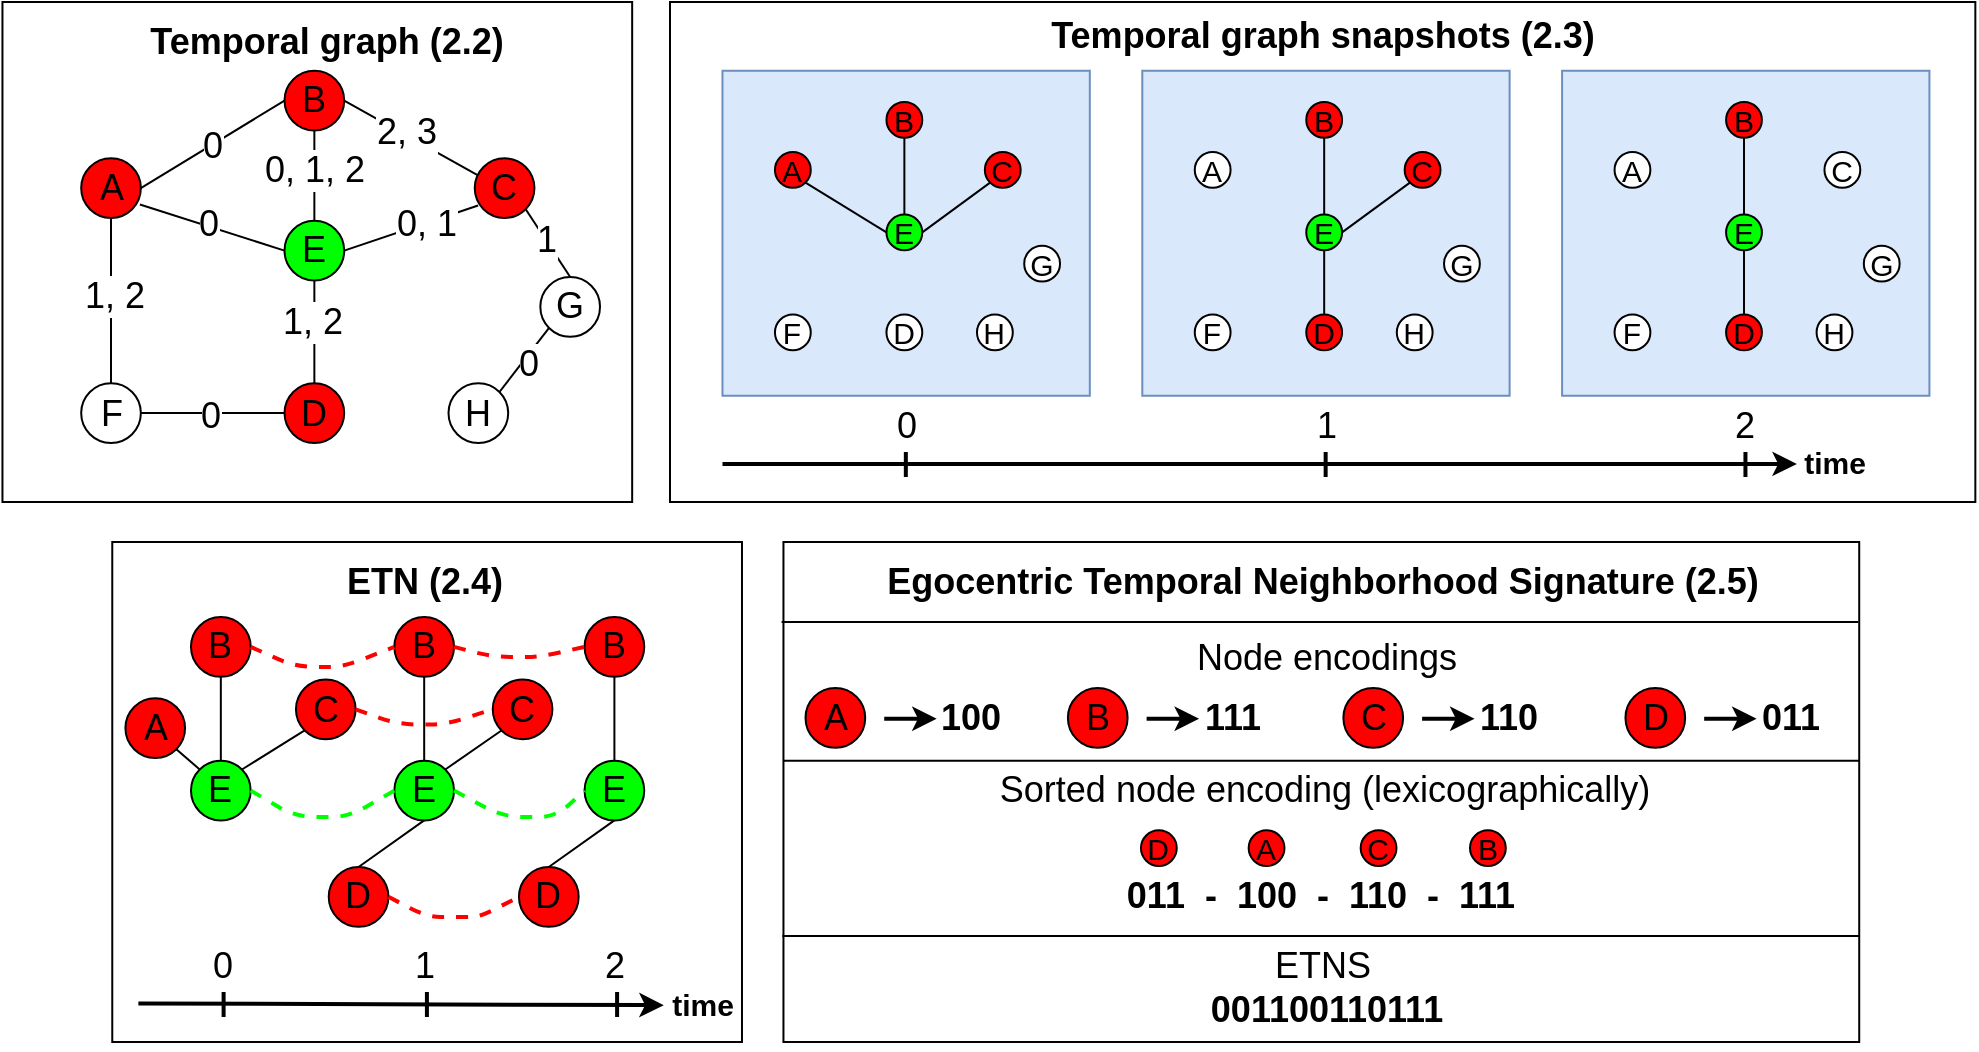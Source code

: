 <mxfile scale="1" border="0" version="26.2.9">
  <diagram name="Seite-1" id="oEGDo0tmPSHdqjAtFq5t">
    <mxGraphModel dx="1871" dy="571" grid="1" gridSize="10" guides="1" tooltips="1" connect="1" arrows="1" fold="1" page="1" pageScale="1" pageWidth="827" pageHeight="1169" math="0" shadow="0">
      <root>
        <mxCell id="0" />
        <mxCell id="1" parent="0" />
        <mxCell id="JNNgizCDDAsmNPhYfwY6-1" value="" style="rounded=0;whiteSpace=wrap;html=1;fontStyle=1;align=center;verticalAlign=top;fontSize=13;" parent="1" vertex="1">
          <mxGeometry x="-803.77" y="20" width="314.855" height="250" as="geometry" />
        </mxCell>
        <mxCell id="JNNgizCDDAsmNPhYfwY6-3" value="&lt;font style=&quot;font-size: 18px;&quot;&gt;A&lt;/font&gt;" style="ellipse;whiteSpace=wrap;html=1;aspect=fixed;fillColor=#FF0000;fontSize=13;" parent="1" vertex="1">
          <mxGeometry x="-764.413" y="98.125" width="29.843" height="29.843" as="geometry" />
        </mxCell>
        <mxCell id="JNNgizCDDAsmNPhYfwY6-11" value="&lt;font style=&quot;font-size: 18px;&quot;&gt;B&lt;/font&gt;" style="ellipse;whiteSpace=wrap;html=1;aspect=fixed;fillColor=light-dark(#ff0000, #ededed);fontSize=13;" parent="1" vertex="1">
          <mxGeometry x="-662.741" y="54.375" width="29.843" height="29.843" as="geometry" />
        </mxCell>
        <mxCell id="JNNgizCDDAsmNPhYfwY6-12" value="&lt;font style=&quot;font-size: 18px;&quot;&gt;C&lt;/font&gt;" style="ellipse;whiteSpace=wrap;html=1;aspect=fixed;fillColor=light-dark(#ff0000, #ededed);fontSize=13;" parent="1" vertex="1">
          <mxGeometry x="-567.629" y="98.125" width="29.843" height="29.843" as="geometry" />
        </mxCell>
        <mxCell id="JNNgizCDDAsmNPhYfwY6-13" value="&lt;font style=&quot;font-size: 18px;&quot;&gt;E&lt;/font&gt;" style="ellipse;whiteSpace=wrap;html=1;aspect=fixed;fillColor=light-dark(#00ff00, #ededed);strokeColor=#000000;gradientColor=none;fontSize=13;" parent="1" vertex="1">
          <mxGeometry x="-662.741" y="129.375" width="29.843" height="29.843" as="geometry" />
        </mxCell>
        <mxCell id="JNNgizCDDAsmNPhYfwY6-14" value="&lt;font style=&quot;font-size: 18px;&quot;&gt;D&lt;/font&gt;" style="ellipse;whiteSpace=wrap;html=1;aspect=fixed;fillColor=light-dark(#ff0000, #ededed);fontSize=13;" parent="1" vertex="1">
          <mxGeometry x="-662.741" y="210.625" width="29.843" height="29.843" as="geometry" />
        </mxCell>
        <mxCell id="JNNgizCDDAsmNPhYfwY6-16" value="&lt;font style=&quot;font-size: 18px;&quot;&gt;F&lt;/font&gt;" style="ellipse;whiteSpace=wrap;html=1;aspect=fixed;fontSize=13;" parent="1" vertex="1">
          <mxGeometry x="-764.413" y="210.625" width="29.843" height="29.843" as="geometry" />
        </mxCell>
        <mxCell id="JNNgizCDDAsmNPhYfwY6-17" value="&lt;font style=&quot;font-size: 18px;&quot;&gt;H&lt;/font&gt;" style="ellipse;whiteSpace=wrap;html=1;aspect=fixed;fontSize=13;" parent="1" vertex="1">
          <mxGeometry x="-580.747" y="210.625" width="29.843" height="29.843" as="geometry" />
        </mxCell>
        <mxCell id="JNNgizCDDAsmNPhYfwY6-18" value="&lt;font style=&quot;font-size: 18px;&quot;&gt;G&lt;/font&gt;" style="ellipse;whiteSpace=wrap;html=1;aspect=fixed;fontSize=13;" parent="1" vertex="1">
          <mxGeometry x="-534.831" y="157.5" width="29.843" height="29.843" as="geometry" />
        </mxCell>
        <mxCell id="JNNgizCDDAsmNPhYfwY6-19" value="" style="endArrow=none;html=1;rounded=0;entryX=0.5;entryY=1;entryDx=0;entryDy=0;fontSize=13;" parent="1" source="JNNgizCDDAsmNPhYfwY6-13" target="JNNgizCDDAsmNPhYfwY6-11" edge="1">
          <mxGeometry width="50" height="50" relative="1" as="geometry">
            <mxPoint x="-279.011" y="657.5" as="sourcePoint" />
            <mxPoint x="-213.416" y="595" as="targetPoint" />
          </mxGeometry>
        </mxCell>
        <mxCell id="JNNgizCDDAsmNPhYfwY6-33" value="&lt;font style=&quot;font-size: 18px;&quot;&gt;0, 1, 2&lt;/font&gt;" style="edgeLabel;html=1;align=center;verticalAlign=middle;resizable=0;points=[];fontSize=13;" parent="JNNgizCDDAsmNPhYfwY6-19" vertex="1" connectable="0">
          <mxGeometry x="0.139" relative="1" as="geometry">
            <mxPoint as="offset" />
          </mxGeometry>
        </mxCell>
        <mxCell id="JNNgizCDDAsmNPhYfwY6-21" value="" style="endArrow=none;html=1;rounded=0;entryX=1;entryY=0.5;entryDx=0;entryDy=0;exitX=0;exitY=0.5;exitDx=0;exitDy=0;fontSize=13;" parent="1" source="JNNgizCDDAsmNPhYfwY6-11" target="JNNgizCDDAsmNPhYfwY6-3" edge="1">
          <mxGeometry width="50" height="50" relative="1" as="geometry">
            <mxPoint x="-606.985" y="307.5" as="sourcePoint" />
            <mxPoint x="-541.391" y="245" as="targetPoint" />
          </mxGeometry>
        </mxCell>
        <mxCell id="JNNgizCDDAsmNPhYfwY6-31" value="&lt;font style=&quot;font-size: 18px;&quot;&gt;0&lt;/font&gt;" style="edgeLabel;html=1;align=center;verticalAlign=middle;resizable=0;points=[];fontSize=13;" parent="JNNgizCDDAsmNPhYfwY6-21" vertex="1" connectable="0">
          <mxGeometry x="0.012" relative="1" as="geometry">
            <mxPoint as="offset" />
          </mxGeometry>
        </mxCell>
        <mxCell id="JNNgizCDDAsmNPhYfwY6-22" value="" style="endArrow=none;html=1;rounded=0;entryX=0.5;entryY=0;entryDx=0;entryDy=0;exitX=0.5;exitY=1;exitDx=0;exitDy=0;fontSize=13;" parent="1" source="JNNgizCDDAsmNPhYfwY6-13" target="JNNgizCDDAsmNPhYfwY6-14" edge="1">
          <mxGeometry width="50" height="50" relative="1" as="geometry">
            <mxPoint x="-620.104" y="155" as="sourcePoint" />
            <mxPoint x="-620.104" y="145" as="targetPoint" />
          </mxGeometry>
        </mxCell>
        <mxCell id="JNNgizCDDAsmNPhYfwY6-39" value="&lt;font style=&quot;font-size: 18px;&quot;&gt;1, 2&lt;/font&gt;" style="edgeLabel;html=1;align=center;verticalAlign=middle;resizable=0;points=[];fontSize=13;" parent="JNNgizCDDAsmNPhYfwY6-22" vertex="1" connectable="0">
          <mxGeometry x="-0.207" y="-1" relative="1" as="geometry">
            <mxPoint as="offset" />
          </mxGeometry>
        </mxCell>
        <mxCell id="JNNgizCDDAsmNPhYfwY6-23" value="" style="endArrow=none;html=1;rounded=0;exitX=0.5;exitY=0;exitDx=0;exitDy=0;entryX=0.5;entryY=1;entryDx=0;entryDy=0;fontSize=13;" parent="1" source="JNNgizCDDAsmNPhYfwY6-16" target="JNNgizCDDAsmNPhYfwY6-3" edge="1">
          <mxGeometry width="50" height="50" relative="1" as="geometry">
            <mxPoint x="-748.277" y="167.5" as="sourcePoint" />
            <mxPoint x="-751.294" y="132.5" as="targetPoint" />
          </mxGeometry>
        </mxCell>
        <mxCell id="JNNgizCDDAsmNPhYfwY6-37" value="&lt;font style=&quot;font-size: 18px;&quot;&gt;1, 2&lt;/font&gt;" style="edgeLabel;html=1;align=center;verticalAlign=middle;resizable=0;points=[];fontSize=13;" parent="JNNgizCDDAsmNPhYfwY6-23" vertex="1" connectable="0">
          <mxGeometry x="0.054" y="-1" relative="1" as="geometry">
            <mxPoint as="offset" />
          </mxGeometry>
        </mxCell>
        <mxCell id="JNNgizCDDAsmNPhYfwY6-24" value="" style="endArrow=none;html=1;rounded=0;entryX=0;entryY=0.5;entryDx=0;entryDy=0;exitX=1;exitY=0.5;exitDx=0;exitDy=0;fontSize=13;" parent="1" source="JNNgizCDDAsmNPhYfwY6-16" target="JNNgizCDDAsmNPhYfwY6-14" edge="1">
          <mxGeometry width="50" height="50" relative="1" as="geometry">
            <mxPoint x="-698.818" y="217.5" as="sourcePoint" />
            <mxPoint x="-698.818" y="176.25" as="targetPoint" />
          </mxGeometry>
        </mxCell>
        <mxCell id="JNNgizCDDAsmNPhYfwY6-35" value="&lt;font style=&quot;font-size: 18px;&quot;&gt;0&lt;/font&gt;" style="edgeLabel;html=1;align=center;verticalAlign=middle;resizable=0;points=[];fontSize=13;" parent="JNNgizCDDAsmNPhYfwY6-24" vertex="1" connectable="0">
          <mxGeometry x="-0.04" y="-1" relative="1" as="geometry">
            <mxPoint as="offset" />
          </mxGeometry>
        </mxCell>
        <mxCell id="JNNgizCDDAsmNPhYfwY6-25" value="" style="endArrow=none;html=1;rounded=0;entryX=0.984;entryY=0.776;entryDx=0;entryDy=0;entryPerimeter=0;exitX=0;exitY=0.5;exitDx=0;exitDy=0;fontSize=13;" parent="1" source="JNNgizCDDAsmNPhYfwY6-13" target="JNNgizCDDAsmNPhYfwY6-3" edge="1">
          <mxGeometry width="50" height="50" relative="1" as="geometry">
            <mxPoint x="-711.937" y="176.25" as="sourcePoint" />
            <mxPoint x="-711.937" y="135" as="targetPoint" />
          </mxGeometry>
        </mxCell>
        <mxCell id="JNNgizCDDAsmNPhYfwY6-32" value="&lt;font style=&quot;font-size: 18px;&quot;&gt;0&lt;/font&gt;" style="edgeLabel;html=1;align=center;verticalAlign=middle;resizable=0;points=[];fontSize=13;" parent="JNNgizCDDAsmNPhYfwY6-25" vertex="1" connectable="0">
          <mxGeometry x="0.073" y="-1" relative="1" as="geometry">
            <mxPoint as="offset" />
          </mxGeometry>
        </mxCell>
        <mxCell id="JNNgizCDDAsmNPhYfwY6-26" value="" style="endArrow=none;html=1;rounded=0;entryX=1;entryY=0.5;entryDx=0;entryDy=0;exitX=0.04;exitY=0.28;exitDx=0;exitDy=0;exitPerimeter=0;fontSize=13;" parent="1" source="JNNgizCDDAsmNPhYfwY6-12" target="JNNgizCDDAsmNPhYfwY6-11" edge="1">
          <mxGeometry width="50" height="50" relative="1" as="geometry">
            <mxPoint x="-606.985" y="126.25" as="sourcePoint" />
            <mxPoint x="-606.985" y="85" as="targetPoint" />
          </mxGeometry>
        </mxCell>
        <mxCell id="JNNgizCDDAsmNPhYfwY6-38" value="&lt;font style=&quot;font-size: 18px;&quot;&gt;2, 3&lt;/font&gt;" style="edgeLabel;html=1;align=center;verticalAlign=middle;resizable=0;points=[];fontSize=13;" parent="JNNgizCDDAsmNPhYfwY6-26" vertex="1" connectable="0">
          <mxGeometry x="0.1" y="-1" relative="1" as="geometry">
            <mxPoint as="offset" />
          </mxGeometry>
        </mxCell>
        <mxCell id="JNNgizCDDAsmNPhYfwY6-27" value="" style="endArrow=none;html=1;rounded=0;entryX=0.056;entryY=0.792;entryDx=0;entryDy=0;entryPerimeter=0;exitX=1;exitY=0.5;exitDx=0;exitDy=0;fontSize=13;" parent="1" source="JNNgizCDDAsmNPhYfwY6-13" target="JNNgizCDDAsmNPhYfwY6-12" edge="1">
          <mxGeometry width="50" height="50" relative="1" as="geometry">
            <mxPoint x="-554.51" y="217.5" as="sourcePoint" />
            <mxPoint x="-554.51" y="176.25" as="targetPoint" />
          </mxGeometry>
        </mxCell>
        <mxCell id="JNNgizCDDAsmNPhYfwY6-34" value="&lt;div&gt;&lt;font style=&quot;font-size: 18px;&quot;&gt;0, 1&lt;/font&gt;&lt;/div&gt;" style="edgeLabel;html=1;align=center;verticalAlign=middle;resizable=0;points=[];fontSize=13;" parent="JNNgizCDDAsmNPhYfwY6-27" vertex="1" connectable="0">
          <mxGeometry x="0.22" relative="1" as="geometry">
            <mxPoint as="offset" />
          </mxGeometry>
        </mxCell>
        <mxCell id="JNNgizCDDAsmNPhYfwY6-28" value="" style="endArrow=none;html=1;rounded=0;exitX=0.5;exitY=0;exitDx=0;exitDy=0;entryX=1;entryY=1;entryDx=0;entryDy=0;fontSize=13;" parent="1" source="JNNgizCDDAsmNPhYfwY6-18" target="JNNgizCDDAsmNPhYfwY6-12" edge="1">
          <mxGeometry width="50" height="50" relative="1" as="geometry">
            <mxPoint x="-551.492" y="170.625" as="sourcePoint" />
            <mxPoint x="-534.831" y="121.25" as="targetPoint" />
          </mxGeometry>
        </mxCell>
        <mxCell id="JNNgizCDDAsmNPhYfwY6-40" value="&lt;font style=&quot;font-size: 18px;&quot;&gt;1&lt;/font&gt;" style="edgeLabel;html=1;align=center;verticalAlign=middle;resizable=0;points=[];fontSize=13;" parent="JNNgizCDDAsmNPhYfwY6-28" vertex="1" connectable="0">
          <mxGeometry x="0.121" relative="1" as="geometry">
            <mxPoint as="offset" />
          </mxGeometry>
        </mxCell>
        <mxCell id="JNNgizCDDAsmNPhYfwY6-30" value="" style="endArrow=none;html=1;rounded=0;entryX=0;entryY=1;entryDx=0;entryDy=0;exitX=1;exitY=0;exitDx=0;exitDy=0;fontSize=13;" parent="1" source="JNNgizCDDAsmNPhYfwY6-17" target="JNNgizCDDAsmNPhYfwY6-18" edge="1">
          <mxGeometry width="50" height="50" relative="1" as="geometry">
            <mxPoint x="-528.272" y="242.5" as="sourcePoint" />
            <mxPoint x="-528.272" y="201.25" as="targetPoint" />
          </mxGeometry>
        </mxCell>
        <mxCell id="JNNgizCDDAsmNPhYfwY6-36" value="&lt;font style=&quot;font-size: 18px;&quot;&gt;0&lt;/font&gt;" style="edgeLabel;html=1;align=center;verticalAlign=middle;resizable=0;points=[];fontSize=13;" parent="JNNgizCDDAsmNPhYfwY6-30" vertex="1" connectable="0">
          <mxGeometry x="-0.029" y="-2" relative="1" as="geometry">
            <mxPoint as="offset" />
          </mxGeometry>
        </mxCell>
        <mxCell id="JNNgizCDDAsmNPhYfwY6-130" value="&lt;b&gt;&lt;font style=&quot;font-size: 18px;&quot;&gt;Temporal graph snapshots (2.3)&lt;/font&gt;&lt;/b&gt;" style="rounded=0;whiteSpace=wrap;html=1;verticalAlign=top;fontSize=13;" parent="1" vertex="1">
          <mxGeometry x="-469.999" y="20" width="652.669" height="250" as="geometry" />
        </mxCell>
        <mxCell id="JNNgizCDDAsmNPhYfwY6-43" value="" style="rounded=0;whiteSpace=wrap;html=1;fontStyle=1;align=center;verticalAlign=top;fillColor=#dae8fc;strokeColor=#6c8ebf;fontSize=13;" parent="1" vertex="1">
          <mxGeometry x="-443.761" y="54.375" width="183.666" height="162.5" as="geometry" />
        </mxCell>
        <mxCell id="JNNgizCDDAsmNPhYfwY6-45" value="&lt;font style=&quot;font-size: 15px;&quot;&gt;B&lt;/font&gt;" style="ellipse;whiteSpace=wrap;html=1;aspect=fixed;fillColor=light-dark(#ff0000, #ededed);fontSize=13;" parent="1" vertex="1">
          <mxGeometry x="-361.767" y="70" width="17.906" height="17.906" as="geometry" />
        </mxCell>
        <mxCell id="JNNgizCDDAsmNPhYfwY6-44" value="&lt;font style=&quot;font-size: 15px;&quot;&gt;A&lt;/font&gt;" style="ellipse;whiteSpace=wrap;html=1;aspect=fixed;fillColor=#FF0000;fontSize=13;" parent="1" vertex="1">
          <mxGeometry x="-417.523" y="95.0" width="17.906" height="17.906" as="geometry" />
        </mxCell>
        <mxCell id="JNNgizCDDAsmNPhYfwY6-46" value="&lt;font style=&quot;font-size: 15px;&quot;&gt;C&lt;/font&gt;" style="ellipse;whiteSpace=wrap;html=1;aspect=fixed;fillColor=light-dark(#ff0000, #ededed);fontSize=13;" parent="1" vertex="1">
          <mxGeometry x="-312.571" y="95.0" width="17.906" height="17.906" as="geometry" />
        </mxCell>
        <mxCell id="JNNgizCDDAsmNPhYfwY6-49" value="&lt;font style=&quot;font-size: 15px;&quot;&gt;F&lt;/font&gt;" style="ellipse;whiteSpace=wrap;html=1;aspect=fixed;fontSize=13;" parent="1" vertex="1">
          <mxGeometry x="-417.523" y="176.25" width="17.906" height="17.906" as="geometry" />
        </mxCell>
        <mxCell id="JNNgizCDDAsmNPhYfwY6-133" value="&lt;div&gt;&lt;font style=&quot;font-size: 15px;&quot;&gt;E&lt;/font&gt;&lt;/div&gt;" style="ellipse;whiteSpace=wrap;html=1;aspect=fixed;fillColor=light-dark(#00ff00, #ededed);fontSize=13;" parent="1" vertex="1">
          <mxGeometry x="-361.767" y="126.25" width="17.906" height="17.906" as="geometry" />
        </mxCell>
        <mxCell id="JNNgizCDDAsmNPhYfwY6-48" value="&lt;font style=&quot;font-size: 15px;&quot;&gt;D&lt;/font&gt;" style="ellipse;whiteSpace=wrap;html=1;aspect=fixed;fillColor=light-dark(#ffffff, #ededed);fontSize=13;" parent="1" vertex="1">
          <mxGeometry x="-361.767" y="176.25" width="17.906" height="17.906" as="geometry" />
        </mxCell>
        <mxCell id="JNNgizCDDAsmNPhYfwY6-50" value="&lt;font style=&quot;font-size: 15px;&quot;&gt;G&lt;/font&gt;" style="ellipse;whiteSpace=wrap;html=1;aspect=fixed;fontSize=13;" parent="1" vertex="1">
          <mxGeometry x="-292.893" y="141.875" width="17.906" height="17.906" as="geometry" />
        </mxCell>
        <mxCell id="JNNgizCDDAsmNPhYfwY6-51" value="&lt;font style=&quot;font-size: 15px;&quot;&gt;H&lt;/font&gt;" style="ellipse;whiteSpace=wrap;html=1;aspect=fixed;fontSize=13;" parent="1" vertex="1">
          <mxGeometry x="-316.507" y="176.25" width="17.906" height="17.906" as="geometry" />
        </mxCell>
        <mxCell id="JNNgizCDDAsmNPhYfwY6-139" value="" style="endArrow=none;html=1;rounded=0;entryX=0.5;entryY=1;entryDx=0;entryDy=0;exitX=0.5;exitY=0;exitDx=0;exitDy=0;fontSize=13;" parent="1" source="JNNgizCDDAsmNPhYfwY6-133" target="JNNgizCDDAsmNPhYfwY6-45" edge="1">
          <mxGeometry width="50" height="50" relative="1" as="geometry">
            <mxPoint x="-496.237" y="154.375" as="sourcePoint" />
            <mxPoint x="-430.642" y="91.875" as="targetPoint" />
          </mxGeometry>
        </mxCell>
        <mxCell id="JNNgizCDDAsmNPhYfwY6-141" value="" style="endArrow=none;html=1;rounded=0;entryX=1;entryY=1;entryDx=0;entryDy=0;exitX=0;exitY=0.5;exitDx=0;exitDy=0;fontSize=13;" parent="1" source="JNNgizCDDAsmNPhYfwY6-133" target="JNNgizCDDAsmNPhYfwY6-44" edge="1">
          <mxGeometry width="50" height="50" relative="1" as="geometry">
            <mxPoint x="-496.237" y="154.375" as="sourcePoint" />
            <mxPoint x="-430.642" y="91.875" as="targetPoint" />
          </mxGeometry>
        </mxCell>
        <mxCell id="JNNgizCDDAsmNPhYfwY6-144" value="" style="endArrow=none;html=1;rounded=0;entryX=0;entryY=1;entryDx=0;entryDy=0;exitX=1;exitY=0.5;exitDx=0;exitDy=0;fontSize=13;" parent="1" source="JNNgizCDDAsmNPhYfwY6-133" target="JNNgizCDDAsmNPhYfwY6-46" edge="1">
          <mxGeometry width="50" height="50" relative="1" as="geometry">
            <mxPoint x="-404.404" y="166.875" as="sourcePoint" />
            <mxPoint x="-338.809" y="104.375" as="targetPoint" />
          </mxGeometry>
        </mxCell>
        <mxCell id="JNNgizCDDAsmNPhYfwY6-187" value="" style="rounded=0;whiteSpace=wrap;html=1;fontStyle=1;align=center;verticalAlign=top;fillColor=#dae8fc;strokeColor=#6c8ebf;fontSize=13;" parent="1" vertex="1">
          <mxGeometry x="-233.857" y="54.375" width="183.666" height="162.5" as="geometry" />
        </mxCell>
        <mxCell id="JNNgizCDDAsmNPhYfwY6-188" value="&lt;font style=&quot;font-size: 15px;&quot;&gt;B&lt;/font&gt;" style="ellipse;whiteSpace=wrap;html=1;aspect=fixed;fillColor=light-dark(#ff0000, #ededed);fontSize=13;" parent="1" vertex="1">
          <mxGeometry x="-151.864" y="70" width="17.906" height="17.906" as="geometry" />
        </mxCell>
        <mxCell id="JNNgizCDDAsmNPhYfwY6-189" value="&lt;font style=&quot;font-size: 15px;&quot;&gt;A&lt;/font&gt;" style="ellipse;whiteSpace=wrap;html=1;aspect=fixed;fillColor=#FFFFFF;fontSize=13;" parent="1" vertex="1">
          <mxGeometry x="-207.619" y="95.0" width="17.906" height="17.906" as="geometry" />
        </mxCell>
        <mxCell id="JNNgizCDDAsmNPhYfwY6-190" value="&lt;font style=&quot;font-size: 15px;&quot;&gt;C&lt;/font&gt;" style="ellipse;whiteSpace=wrap;html=1;aspect=fixed;fillColor=light-dark(#ff0000, #ededed);fontSize=13;" parent="1" vertex="1">
          <mxGeometry x="-102.668" y="95.0" width="17.906" height="17.906" as="geometry" />
        </mxCell>
        <mxCell id="JNNgizCDDAsmNPhYfwY6-191" value="&lt;font style=&quot;font-size: 15px;&quot;&gt;F&lt;/font&gt;" style="ellipse;whiteSpace=wrap;html=1;aspect=fixed;fontSize=13;" parent="1" vertex="1">
          <mxGeometry x="-207.619" y="176.25" width="17.906" height="17.906" as="geometry" />
        </mxCell>
        <mxCell id="JNNgizCDDAsmNPhYfwY6-192" value="&lt;div&gt;&lt;font style=&quot;font-size: 15px;&quot;&gt;E&lt;/font&gt;&lt;/div&gt;" style="ellipse;whiteSpace=wrap;html=1;aspect=fixed;fillColor=light-dark(#00ff00, #ededed);fontSize=13;" parent="1" vertex="1">
          <mxGeometry x="-151.864" y="126.25" width="17.906" height="17.906" as="geometry" />
        </mxCell>
        <mxCell id="JNNgizCDDAsmNPhYfwY6-193" value="&lt;font style=&quot;font-size: 15px;&quot;&gt;D&lt;/font&gt;" style="ellipse;whiteSpace=wrap;html=1;aspect=fixed;fillColor=light-dark(#ff0000, #ededed);fontSize=13;" parent="1" vertex="1">
          <mxGeometry x="-151.864" y="176.25" width="17.906" height="17.906" as="geometry" />
        </mxCell>
        <mxCell id="JNNgizCDDAsmNPhYfwY6-194" value="&lt;font style=&quot;font-size: 15px;&quot;&gt;G&lt;/font&gt;" style="ellipse;whiteSpace=wrap;html=1;aspect=fixed;fontSize=13;" parent="1" vertex="1">
          <mxGeometry x="-82.989" y="141.875" width="17.906" height="17.906" as="geometry" />
        </mxCell>
        <mxCell id="JNNgizCDDAsmNPhYfwY6-195" value="&lt;font style=&quot;font-size: 15px;&quot;&gt;H&lt;/font&gt;" style="ellipse;whiteSpace=wrap;html=1;aspect=fixed;fontSize=13;" parent="1" vertex="1">
          <mxGeometry x="-106.603" y="176.25" width="17.906" height="17.906" as="geometry" />
        </mxCell>
        <mxCell id="JNNgizCDDAsmNPhYfwY6-196" value="" style="endArrow=none;html=1;rounded=0;entryX=0.5;entryY=1;entryDx=0;entryDy=0;exitX=0.5;exitY=0;exitDx=0;exitDy=0;fontSize=13;" parent="1" source="JNNgizCDDAsmNPhYfwY6-192" target="JNNgizCDDAsmNPhYfwY6-188" edge="1">
          <mxGeometry width="50" height="50" relative="1" as="geometry">
            <mxPoint x="-286.333" y="154.375" as="sourcePoint" />
            <mxPoint x="-220.738" y="91.875" as="targetPoint" />
          </mxGeometry>
        </mxCell>
        <mxCell id="JNNgizCDDAsmNPhYfwY6-197" value="" style="endArrow=none;html=1;rounded=0;entryX=0.5;entryY=0;entryDx=0;entryDy=0;exitX=0.5;exitY=1;exitDx=0;exitDy=0;fontSize=13;" parent="1" source="JNNgizCDDAsmNPhYfwY6-192" target="JNNgizCDDAsmNPhYfwY6-193" edge="1">
          <mxGeometry width="50" height="50" relative="1" as="geometry">
            <mxPoint x="-286.333" y="154.375" as="sourcePoint" />
            <mxPoint x="-220.738" y="91.875" as="targetPoint" />
          </mxGeometry>
        </mxCell>
        <mxCell id="JNNgizCDDAsmNPhYfwY6-201" value="" style="endArrow=none;html=1;rounded=0;entryX=0;entryY=1;entryDx=0;entryDy=0;exitX=1;exitY=0.5;exitDx=0;exitDy=0;fontSize=13;" parent="1" source="JNNgizCDDAsmNPhYfwY6-192" target="JNNgizCDDAsmNPhYfwY6-190" edge="1">
          <mxGeometry width="50" height="50" relative="1" as="geometry">
            <mxPoint x="-194.5" y="166.875" as="sourcePoint" />
            <mxPoint x="-128.906" y="104.375" as="targetPoint" />
          </mxGeometry>
        </mxCell>
        <mxCell id="JNNgizCDDAsmNPhYfwY6-206" value="" style="rounded=0;whiteSpace=wrap;html=1;fontStyle=1;align=center;verticalAlign=top;fillColor=#dae8fc;strokeColor=#6c8ebf;fontSize=13;" parent="1" vertex="1">
          <mxGeometry x="-23.954" y="54.375" width="183.666" height="162.5" as="geometry" />
        </mxCell>
        <mxCell id="JNNgizCDDAsmNPhYfwY6-207" value="&lt;font style=&quot;font-size: 15px;&quot;&gt;B&lt;/font&gt;" style="ellipse;whiteSpace=wrap;html=1;aspect=fixed;fillColor=light-dark(#ff0000, #ededed);fontSize=13;" parent="1" vertex="1">
          <mxGeometry x="58.04" y="70" width="17.906" height="17.906" as="geometry" />
        </mxCell>
        <mxCell id="JNNgizCDDAsmNPhYfwY6-208" value="&lt;font style=&quot;font-size: 15px;&quot;&gt;A&lt;/font&gt;" style="ellipse;whiteSpace=wrap;html=1;aspect=fixed;fillColor=light-dark(#ffffff, #ff9090);fontSize=13;" parent="1" vertex="1">
          <mxGeometry x="2.284" y="95.0" width="17.906" height="17.906" as="geometry" />
        </mxCell>
        <mxCell id="JNNgizCDDAsmNPhYfwY6-209" value="&lt;font style=&quot;font-size: 15px;&quot;&gt;C&lt;/font&gt;" style="ellipse;whiteSpace=wrap;html=1;aspect=fixed;fillColor=light-dark(#ffffff, #ededed);fontSize=13;" parent="1" vertex="1">
          <mxGeometry x="107.236" y="95.0" width="17.906" height="17.906" as="geometry" />
        </mxCell>
        <mxCell id="JNNgizCDDAsmNPhYfwY6-210" value="&lt;font style=&quot;font-size: 15px;&quot;&gt;F&lt;/font&gt;" style="ellipse;whiteSpace=wrap;html=1;aspect=fixed;fontSize=13;" parent="1" vertex="1">
          <mxGeometry x="2.284" y="176.25" width="17.906" height="17.906" as="geometry" />
        </mxCell>
        <mxCell id="JNNgizCDDAsmNPhYfwY6-211" value="&lt;div&gt;&lt;font style=&quot;font-size: 15px;&quot;&gt;E&lt;/font&gt;&lt;/div&gt;" style="ellipse;whiteSpace=wrap;html=1;aspect=fixed;fillColor=light-dark(#00ff00, #ededed);fontSize=13;" parent="1" vertex="1">
          <mxGeometry x="58.04" y="126.25" width="17.906" height="17.906" as="geometry" />
        </mxCell>
        <mxCell id="JNNgizCDDAsmNPhYfwY6-212" value="&lt;font style=&quot;font-size: 15px;&quot;&gt;D&lt;/font&gt;" style="ellipse;whiteSpace=wrap;html=1;aspect=fixed;fillColor=light-dark(#ff0000, #ededed);fontSize=13;" parent="1" vertex="1">
          <mxGeometry x="58.04" y="176.25" width="17.906" height="17.906" as="geometry" />
        </mxCell>
        <mxCell id="JNNgizCDDAsmNPhYfwY6-213" value="&lt;font style=&quot;font-size: 15px;&quot;&gt;G&lt;/font&gt;" style="ellipse;whiteSpace=wrap;html=1;aspect=fixed;fontSize=13;" parent="1" vertex="1">
          <mxGeometry x="126.914" y="141.875" width="17.906" height="17.906" as="geometry" />
        </mxCell>
        <mxCell id="JNNgizCDDAsmNPhYfwY6-214" value="&lt;font style=&quot;font-size: 15px;&quot;&gt;H&lt;/font&gt;" style="ellipse;whiteSpace=wrap;html=1;aspect=fixed;fontSize=13;" parent="1" vertex="1">
          <mxGeometry x="103.3" y="176.25" width="17.906" height="17.906" as="geometry" />
        </mxCell>
        <mxCell id="JNNgizCDDAsmNPhYfwY6-215" value="" style="endArrow=none;html=1;rounded=0;entryX=0.5;entryY=1;entryDx=0;entryDy=0;exitX=0.5;exitY=0;exitDx=0;exitDy=0;fontSize=13;" parent="1" source="JNNgizCDDAsmNPhYfwY6-211" target="JNNgizCDDAsmNPhYfwY6-207" edge="1">
          <mxGeometry width="50" height="50" relative="1" as="geometry">
            <mxPoint x="-76.43" y="154.375" as="sourcePoint" />
            <mxPoint x="-10.835" y="91.875" as="targetPoint" />
          </mxGeometry>
        </mxCell>
        <mxCell id="JNNgizCDDAsmNPhYfwY6-216" value="" style="endArrow=none;html=1;rounded=0;entryX=0.5;entryY=0;entryDx=0;entryDy=0;exitX=0.5;exitY=1;exitDx=0;exitDy=0;fontSize=13;" parent="1" source="JNNgizCDDAsmNPhYfwY6-211" target="JNNgizCDDAsmNPhYfwY6-212" edge="1">
          <mxGeometry width="50" height="50" relative="1" as="geometry">
            <mxPoint x="-76.43" y="154.375" as="sourcePoint" />
            <mxPoint x="-10.835" y="91.875" as="targetPoint" />
          </mxGeometry>
        </mxCell>
        <mxCell id="JNNgizCDDAsmNPhYfwY6-225" value="" style="endArrow=classic;html=1;rounded=0;fontColor=light-dark(#808080,#EDEDED);entryX=-0.01;entryY=0.433;entryDx=0;entryDy=0;entryPerimeter=0;strokeWidth=2;fontSize=13;" parent="1" edge="1">
          <mxGeometry width="50" height="50" relative="1" as="geometry">
            <mxPoint x="-443.761" y="250.963" as="sourcePoint" />
            <mxPoint x="93.461" y="250.95" as="targetPoint" />
          </mxGeometry>
        </mxCell>
        <mxCell id="JNNgizCDDAsmNPhYfwY6-227" value="&lt;font style=&quot;font-size: 15px;&quot;&gt;&lt;b&gt;time&lt;/b&gt;&lt;/font&gt;" style="text;html=1;align=center;verticalAlign=middle;resizable=0;points=[];autosize=1;strokeColor=none;fillColor=none;fontSize=13;" parent="1" vertex="1">
          <mxGeometry x="87.257" y="235" width="50" height="30" as="geometry" />
        </mxCell>
        <mxCell id="JNNgizCDDAsmNPhYfwY6-229" value="" style="rounded=0;whiteSpace=wrap;html=1;fontStyle=1;align=center;verticalAlign=top;fontSize=13;" parent="1" vertex="1">
          <mxGeometry x="-748.863" y="290.0" width="314.855" height="250" as="geometry" />
        </mxCell>
        <mxCell id="JNNgizCDDAsmNPhYfwY6-230" value="&lt;font style=&quot;font-size: 18px;&quot;&gt;E&lt;/font&gt;" style="ellipse;whiteSpace=wrap;html=1;aspect=fixed;fillColor=light-dark(#00ff00, #ededed);strokeColor=#000000;gradientColor=none;fontSize=16;" parent="1" vertex="1">
          <mxGeometry x="-709.506" y="399.375" width="29.843" height="29.843" as="geometry" />
        </mxCell>
        <mxCell id="JNNgizCDDAsmNPhYfwY6-231" value="&lt;font style=&quot;font-size: 18px;&quot;&gt;E&lt;/font&gt;" style="ellipse;whiteSpace=wrap;html=1;aspect=fixed;fillColor=light-dark(#00ff00, #ededed);strokeColor=#000000;gradientColor=none;fontSize=16;" parent="1" vertex="1">
          <mxGeometry x="-607.834" y="399.375" width="29.843" height="29.843" as="geometry" />
        </mxCell>
        <mxCell id="JNNgizCDDAsmNPhYfwY6-232" value="&lt;font style=&quot;font-size: 18px;&quot;&gt;E&lt;/font&gt;" style="ellipse;whiteSpace=wrap;html=1;aspect=fixed;fillColor=light-dark(#00ff00, #ededed);strokeColor=#000000;gradientColor=none;fontSize=16;" parent="1" vertex="1">
          <mxGeometry x="-512.722" y="399.375" width="29.843" height="29.843" as="geometry" />
        </mxCell>
        <mxCell id="JNNgizCDDAsmNPhYfwY6-233" value="" style="endArrow=classic;html=1;rounded=0;entryX=0.024;entryY=0.509;entryDx=0;entryDy=0;entryPerimeter=0;strokeWidth=2;fontSize=13;" parent="1" edge="1">
          <mxGeometry width="50" height="50" relative="1" as="geometry">
            <mxPoint x="-735.81" y="520.725" as="sourcePoint" />
            <mxPoint x="-473.102" y="521.588" as="targetPoint" />
          </mxGeometry>
        </mxCell>
        <mxCell id="JNNgizCDDAsmNPhYfwY6-238" value="" style="endArrow=none;dashed=1;html=1;rounded=1;exitX=1;exitY=0.5;exitDx=0;exitDy=0;entryX=0;entryY=0.5;entryDx=0;entryDy=0;fontColor=light-dark(#00FF00,#EDEDED);fillColor=#d5e8d4;strokeColor=#00FF00;strokeWidth=2;curved=0;targetPerimeterSpacing=0;jumpStyle=none;shadow=0;flowAnimation=0;fontSize=13;" parent="1" source="JNNgizCDDAsmNPhYfwY6-230" target="JNNgizCDDAsmNPhYfwY6-231" edge="1">
          <mxGeometry width="50" height="50" relative="1" as="geometry">
            <mxPoint x="-578.317" y="240" as="sourcePoint" />
            <mxPoint x="-512.722" y="177.5" as="targetPoint" />
            <Array as="points">
              <mxPoint x="-657.03" y="427.5" />
              <mxPoint x="-630.793" y="427.5" />
            </Array>
          </mxGeometry>
        </mxCell>
        <mxCell id="JNNgizCDDAsmNPhYfwY6-243" value="" style="endArrow=none;dashed=1;html=1;rounded=1;exitX=1;exitY=0.5;exitDx=0;exitDy=0;entryX=0;entryY=0.5;entryDx=0;entryDy=0;fontColor=light-dark(#00FF00,#EDEDED);fillColor=#d5e8d4;strokeColor=#00FF00;strokeWidth=2;curved=0;fontSize=13;" parent="1" source="JNNgizCDDAsmNPhYfwY6-231" target="JNNgizCDDAsmNPhYfwY6-232" edge="1">
          <mxGeometry width="50" height="50" relative="1" as="geometry">
            <mxPoint x="-575.037" y="418.125" as="sourcePoint" />
            <mxPoint x="-505.506" y="418.125" as="targetPoint" />
            <Array as="points">
              <mxPoint x="-553.391" y="427.5" />
              <mxPoint x="-527.153" y="427.5" />
            </Array>
          </mxGeometry>
        </mxCell>
        <mxCell id="JNNgizCDDAsmNPhYfwY6-244" value="&lt;font style=&quot;font-size: 18px;&quot;&gt;B&lt;/font&gt;" style="ellipse;whiteSpace=wrap;html=1;aspect=fixed;fillColor=light-dark(#ff0000, #ededed);fontSize=16;" parent="1" vertex="1">
          <mxGeometry x="-709.506" y="327.5" width="29.843" height="29.843" as="geometry" />
        </mxCell>
        <mxCell id="JNNgizCDDAsmNPhYfwY6-245" value="&lt;font style=&quot;font-size: 18px;&quot;&gt;B&lt;/font&gt;" style="ellipse;whiteSpace=wrap;html=1;aspect=fixed;fillColor=light-dark(#ff0000, #ededed);fontSize=16;" parent="1" vertex="1">
          <mxGeometry x="-512.722" y="327.5" width="29.843" height="29.843" as="geometry" />
        </mxCell>
        <mxCell id="JNNgizCDDAsmNPhYfwY6-246" value="&lt;font style=&quot;font-size: 18px;&quot;&gt;D&lt;/font&gt;" style="ellipse;whiteSpace=wrap;html=1;aspect=fixed;fillColor=light-dark(#ff0000, #ededed);fontSize=16;" parent="1" vertex="1">
          <mxGeometry x="-640.632" y="452.5" width="29.843" height="29.843" as="geometry" />
        </mxCell>
        <mxCell id="JNNgizCDDAsmNPhYfwY6-248" value="&lt;font style=&quot;font-size: 18px;&quot;&gt;D&lt;/font&gt;" style="ellipse;whiteSpace=wrap;html=1;aspect=fixed;fillColor=light-dark(#ff0000, #ededed);fontSize=16;" parent="1" vertex="1">
          <mxGeometry x="-545.519" y="452.5" width="29.843" height="29.843" as="geometry" />
        </mxCell>
        <mxCell id="JNNgizCDDAsmNPhYfwY6-249" value="&lt;font style=&quot;font-size: 18px;&quot;&gt;C&lt;/font&gt;" style="ellipse;whiteSpace=wrap;html=1;aspect=fixed;fillColor=light-dark(#ff0000, #ededed);fontSize=16;" parent="1" vertex="1">
          <mxGeometry x="-657.03" y="358.75" width="29.843" height="29.843" as="geometry" />
        </mxCell>
        <mxCell id="JNNgizCDDAsmNPhYfwY6-250" value="&lt;font style=&quot;font-size: 18px;&quot;&gt;C&lt;/font&gt;" style="ellipse;whiteSpace=wrap;html=1;aspect=fixed;fillColor=light-dark(#ff0000, #ededed);fontSize=16;" parent="1" vertex="1">
          <mxGeometry x="-558.638" y="358.75" width="29.843" height="29.843" as="geometry" />
        </mxCell>
        <mxCell id="JNNgizCDDAsmNPhYfwY6-251" value="&lt;font style=&quot;font-size: 18px;&quot;&gt;A&lt;/font&gt;" style="ellipse;whiteSpace=wrap;html=1;aspect=fixed;fillColor=#FF0000;fontSize=16;" parent="1" vertex="1">
          <mxGeometry x="-742.304" y="368.125" width="29.843" height="29.843" as="geometry" />
        </mxCell>
        <mxCell id="JNNgizCDDAsmNPhYfwY6-252" value="" style="endArrow=none;html=1;rounded=0;entryX=0.5;entryY=1;entryDx=0;entryDy=0;exitX=0.5;exitY=0;exitDx=0;exitDy=0;fontSize=13;" parent="1" source="JNNgizCDDAsmNPhYfwY6-230" target="JNNgizCDDAsmNPhYfwY6-244" edge="1">
          <mxGeometry width="50" height="50" relative="1" as="geometry">
            <mxPoint x="-696.387" y="477.5" as="sourcePoint" />
            <mxPoint x="-630.793" y="415" as="targetPoint" />
          </mxGeometry>
        </mxCell>
        <mxCell id="JNNgizCDDAsmNPhYfwY6-253" value="" style="endArrow=none;html=1;rounded=0;entryX=0;entryY=1;entryDx=0;entryDy=0;exitX=1;exitY=0;exitDx=0;exitDy=0;fontSize=13;" parent="1" source="JNNgizCDDAsmNPhYfwY6-230" target="JNNgizCDDAsmNPhYfwY6-249" edge="1">
          <mxGeometry width="50" height="50" relative="1" as="geometry">
            <mxPoint x="-679.333" y="412.5" as="sourcePoint" />
            <mxPoint x="-679.333" y="371.25" as="targetPoint" />
          </mxGeometry>
        </mxCell>
        <mxCell id="JNNgizCDDAsmNPhYfwY6-254" value="" style="endArrow=none;html=1;rounded=0;entryX=1;entryY=1;entryDx=0;entryDy=0;exitX=0;exitY=0;exitDx=0;exitDy=0;fontSize=13;" parent="1" source="JNNgizCDDAsmNPhYfwY6-230" target="JNNgizCDDAsmNPhYfwY6-251" edge="1">
          <mxGeometry width="50" height="50" relative="1" as="geometry">
            <mxPoint x="-666.214" y="425" as="sourcePoint" />
            <mxPoint x="-666.214" y="383.75" as="targetPoint" />
          </mxGeometry>
        </mxCell>
        <mxCell id="JNNgizCDDAsmNPhYfwY6-255" value="" style="endArrow=none;html=1;rounded=0;entryX=0.5;entryY=1;entryDx=0;entryDy=0;exitX=0.5;exitY=0;exitDx=0;exitDy=0;fontSize=13;" parent="1" source="JNNgizCDDAsmNPhYfwY6-246" target="JNNgizCDDAsmNPhYfwY6-231" edge="1">
          <mxGeometry width="50" height="50" relative="1" as="geometry">
            <mxPoint x="-653.095" y="437.5" as="sourcePoint" />
            <mxPoint x="-653.095" y="396.25" as="targetPoint" />
          </mxGeometry>
        </mxCell>
        <mxCell id="JNNgizCDDAsmNPhYfwY6-256" value="" style="endArrow=none;html=1;rounded=0;entryX=0;entryY=1;entryDx=0;entryDy=0;exitX=1;exitY=0;exitDx=0;exitDy=0;fontSize=13;" parent="1" source="JNNgizCDDAsmNPhYfwY6-231" target="JNNgizCDDAsmNPhYfwY6-250" edge="1">
          <mxGeometry width="50" height="50" relative="1" as="geometry">
            <mxPoint x="-639.976" y="450" as="sourcePoint" />
            <mxPoint x="-639.976" y="408.75" as="targetPoint" />
          </mxGeometry>
        </mxCell>
        <mxCell id="JNNgizCDDAsmNPhYfwY6-257" value="" style="endArrow=none;html=1;rounded=0;entryX=0.5;entryY=1;entryDx=0;entryDy=0;exitX=0.5;exitY=0;exitDx=0;exitDy=0;fontSize=13;" parent="1" source="JNNgizCDDAsmNPhYfwY6-232" target="JNNgizCDDAsmNPhYfwY6-245" edge="1">
          <mxGeometry width="50" height="50" relative="1" as="geometry">
            <mxPoint x="-626.857" y="462.5" as="sourcePoint" />
            <mxPoint x="-626.857" y="421.25" as="targetPoint" />
          </mxGeometry>
        </mxCell>
        <mxCell id="JNNgizCDDAsmNPhYfwY6-258" value="" style="endArrow=none;html=1;rounded=0;entryX=0.5;entryY=1;entryDx=0;entryDy=0;exitX=0.5;exitY=0;exitDx=0;exitDy=0;fontSize=13;" parent="1" source="JNNgizCDDAsmNPhYfwY6-248" target="JNNgizCDDAsmNPhYfwY6-232" edge="1">
          <mxGeometry width="50" height="50" relative="1" as="geometry">
            <mxPoint x="-613.738" y="475" as="sourcePoint" />
            <mxPoint x="-613.738" y="433.75" as="targetPoint" />
          </mxGeometry>
        </mxCell>
        <mxCell id="JNNgizCDDAsmNPhYfwY6-264" value="&lt;font style=&quot;font-size: 18px;&quot;&gt;B&lt;/font&gt;" style="ellipse;whiteSpace=wrap;html=1;aspect=fixed;fillColor=light-dark(#ff0000, #ededed);fontSize=16;" parent="1" vertex="1">
          <mxGeometry x="-607.834" y="327.5" width="29.843" height="29.843" as="geometry" />
        </mxCell>
        <mxCell id="JNNgizCDDAsmNPhYfwY6-265" value="" style="endArrow=none;html=1;rounded=0;entryX=0.5;entryY=1;entryDx=0;entryDy=0;exitX=0.5;exitY=0;exitDx=0;exitDy=0;fontSize=13;" parent="1" source="JNNgizCDDAsmNPhYfwY6-231" target="JNNgizCDDAsmNPhYfwY6-264" edge="1">
          <mxGeometry width="50" height="50" relative="1" as="geometry">
            <mxPoint x="-604.555" y="377.5" as="sourcePoint" />
            <mxPoint x="-538.96" y="315" as="targetPoint" />
          </mxGeometry>
        </mxCell>
        <mxCell id="JNNgizCDDAsmNPhYfwY6-266" value="" style="endArrow=none;dashed=1;html=1;rounded=1;exitX=1;exitY=0.5;exitDx=0;exitDy=0;entryX=0;entryY=0.5;entryDx=0;entryDy=0;fontColor=light-dark(#00FF00,#EDEDED);fillColor=#d5e8d4;strokeColor=light-dark(#ff0000, #008f00);strokeWidth=2;curved=0;targetPerimeterSpacing=0;jumpStyle=none;shadow=0;flowAnimation=0;fontSize=13;" parent="1" source="JNNgizCDDAsmNPhYfwY6-244" target="JNNgizCDDAsmNPhYfwY6-264" edge="1">
          <mxGeometry width="50" height="50" relative="1" as="geometry">
            <mxPoint x="-676.709" y="343.75" as="sourcePoint" />
            <mxPoint x="-611.114" y="343.75" as="targetPoint" />
            <Array as="points">
              <mxPoint x="-657.03" y="352.5" />
              <mxPoint x="-633.416" y="352.5" />
            </Array>
          </mxGeometry>
        </mxCell>
        <mxCell id="JNNgizCDDAsmNPhYfwY6-268" value="" style="endArrow=none;dashed=1;html=1;rounded=1;exitX=1;exitY=0.5;exitDx=0;exitDy=0;entryX=0;entryY=0.5;entryDx=0;entryDy=0;fontColor=light-dark(#00FF00,#EDEDED);fillColor=#d5e8d4;strokeColor=light-dark(#ff0000, #008f00);strokeWidth=2;curved=0;targetPerimeterSpacing=0;jumpStyle=none;shadow=0;flowAnimation=0;fontSize=13;" parent="1" source="JNNgizCDDAsmNPhYfwY6-264" target="JNNgizCDDAsmNPhYfwY6-245" edge="1">
          <mxGeometry width="50" height="50" relative="1" as="geometry">
            <mxPoint x="-578.317" y="338.75" as="sourcePoint" />
            <mxPoint x="-508.786" y="338.75" as="targetPoint" />
            <Array as="points">
              <mxPoint x="-558.638" y="347.5" />
              <mxPoint x="-535.024" y="347.5" />
            </Array>
          </mxGeometry>
        </mxCell>
        <mxCell id="JNNgizCDDAsmNPhYfwY6-269" value="" style="endArrow=none;dashed=1;html=1;rounded=1;exitX=1;exitY=0.5;exitDx=0;exitDy=0;entryX=0;entryY=0.5;entryDx=0;entryDy=0;fontColor=light-dark(#00FF00,#EDEDED);fillColor=#d5e8d4;strokeColor=light-dark(#ff0000, #008f00);strokeWidth=2;curved=0;targetPerimeterSpacing=0;jumpStyle=none;shadow=0;flowAnimation=0;fontSize=13;" parent="1" source="JNNgizCDDAsmNPhYfwY6-249" target="JNNgizCDDAsmNPhYfwY6-250" edge="1">
          <mxGeometry width="50" height="50" relative="1" as="geometry">
            <mxPoint x="-622.921" y="377.5" as="sourcePoint" />
            <mxPoint x="-559.95" y="377.5" as="targetPoint" />
            <Array as="points">
              <mxPoint x="-605.866" y="381.25" />
              <mxPoint x="-582.252" y="381.25" />
            </Array>
          </mxGeometry>
        </mxCell>
        <mxCell id="JNNgizCDDAsmNPhYfwY6-271" value="" style="endArrow=none;dashed=1;html=1;rounded=1;exitX=1;exitY=0.5;exitDx=0;exitDy=0;entryX=0;entryY=0.5;entryDx=0;entryDy=0;fontColor=light-dark(#00FF00,#EDEDED);fillColor=#d5e8d4;strokeColor=light-dark(#ff0000, #008f00);strokeWidth=2;curved=0;targetPerimeterSpacing=0;jumpStyle=none;shadow=0;flowAnimation=0;fontSize=13;" parent="1" source="JNNgizCDDAsmNPhYfwY6-246" target="JNNgizCDDAsmNPhYfwY6-248" edge="1">
          <mxGeometry width="50" height="50" relative="1" as="geometry">
            <mxPoint x="-607.834" y="465.625" as="sourcePoint" />
            <mxPoint x="-544.863" y="465.625" as="targetPoint" />
            <Array as="points">
              <mxPoint x="-591.436" y="477.5" />
              <mxPoint x="-578.317" y="477.5" />
              <mxPoint x="-565.198" y="477.5" />
            </Array>
          </mxGeometry>
        </mxCell>
        <mxCell id="JNNgizCDDAsmNPhYfwY6-276" value="&lt;div&gt;&lt;br&gt;&lt;/div&gt;" style="rounded=0;whiteSpace=wrap;html=1;verticalAlign=top;fontSize=13;" parent="1" vertex="1">
          <mxGeometry x="-413.271" y="290.0" width="537.878" height="250" as="geometry" />
        </mxCell>
        <mxCell id="JNNgizCDDAsmNPhYfwY6-278" value="&lt;font style=&quot;font-size: 18px;&quot;&gt;A&lt;/font&gt;" style="ellipse;whiteSpace=wrap;html=1;aspect=fixed;fillColor=#FF0000;fontSize=13;" parent="1" vertex="1">
          <mxGeometry x="-402.242" y="363.04" width="29.843" height="29.843" as="geometry" />
        </mxCell>
        <mxCell id="JNNgizCDDAsmNPhYfwY6-287" value="&lt;font style=&quot;font-size: 18px;&quot;&gt;&lt;b&gt;100&lt;/b&gt;&lt;/font&gt;" style="text;html=1;align=center;verticalAlign=middle;resizable=0;points=[];autosize=1;strokeColor=none;fillColor=none;fontSize=13;" parent="1" vertex="1">
          <mxGeometry x="-344.986" y="357.885" width="50" height="40" as="geometry" />
        </mxCell>
        <mxCell id="JNNgizCDDAsmNPhYfwY6-289" value="" style="endArrow=classic;html=1;rounded=0;fontSize=13;strokeWidth=2;" parent="1" edge="1">
          <mxGeometry width="50" height="50" relative="1" as="geometry">
            <mxPoint x="-362.885" y="378.365" as="sourcePoint" />
            <mxPoint x="-336.647" y="378.365" as="targetPoint" />
          </mxGeometry>
        </mxCell>
        <mxCell id="JNNgizCDDAsmNPhYfwY6-294" value="&lt;font style=&quot;font-size: 18px;&quot;&gt;B&lt;/font&gt;" style="ellipse;whiteSpace=wrap;html=1;aspect=fixed;fillColor=#FF0000;fontSize=13;" parent="1" vertex="1">
          <mxGeometry x="-271.052" y="363.04" width="29.843" height="29.843" as="geometry" />
        </mxCell>
        <mxCell id="JNNgizCDDAsmNPhYfwY6-295" value="&lt;font style=&quot;font-size: 18px;&quot;&gt;&lt;b&gt;111&lt;/b&gt;&lt;/font&gt;" style="text;html=1;align=center;verticalAlign=middle;resizable=0;points=[];autosize=1;strokeColor=none;fillColor=none;fontSize=13;" parent="1" vertex="1">
          <mxGeometry x="-214.187" y="357.965" width="50" height="40" as="geometry" />
        </mxCell>
        <mxCell id="JNNgizCDDAsmNPhYfwY6-296" value="" style="endArrow=classic;html=1;rounded=0;fontSize=13;strokeWidth=2;" parent="1" edge="1">
          <mxGeometry width="50" height="50" relative="1" as="geometry">
            <mxPoint x="-231.695" y="378.365" as="sourcePoint" />
            <mxPoint x="-205.457" y="378.365" as="targetPoint" />
          </mxGeometry>
        </mxCell>
        <mxCell id="JNNgizCDDAsmNPhYfwY6-297" value="&lt;font style=&quot;font-size: 18px;&quot;&gt;C&lt;/font&gt;" style="ellipse;whiteSpace=wrap;html=1;aspect=fixed;fillColor=#FF0000;fontSize=13;" parent="1" vertex="1">
          <mxGeometry x="-133.303" y="363.04" width="29.843" height="29.843" as="geometry" />
        </mxCell>
        <mxCell id="JNNgizCDDAsmNPhYfwY6-298" value="&lt;font style=&quot;font-size: 18px;&quot;&gt;&lt;b&gt;110&lt;/b&gt;&lt;/font&gt;" style="text;html=1;align=center;verticalAlign=middle;resizable=0;points=[];autosize=1;strokeColor=none;fillColor=none;fontSize=13;" parent="1" vertex="1">
          <mxGeometry x="-76.428" y="357.885" width="50" height="40" as="geometry" />
        </mxCell>
        <mxCell id="JNNgizCDDAsmNPhYfwY6-299" value="" style="endArrow=classic;html=1;rounded=0;fontSize=13;strokeWidth=2;" parent="1" edge="1">
          <mxGeometry width="50" height="50" relative="1" as="geometry">
            <mxPoint x="-93.946" y="378.365" as="sourcePoint" />
            <mxPoint x="-67.708" y="378.365" as="targetPoint" />
          </mxGeometry>
        </mxCell>
        <mxCell id="JNNgizCDDAsmNPhYfwY6-300" value="&lt;font style=&quot;font-size: 18px;&quot;&gt;D&lt;/font&gt;" style="ellipse;whiteSpace=wrap;html=1;aspect=fixed;fillColor=#FF0000;fontSize=13;" parent="1" vertex="1">
          <mxGeometry x="7.726" y="363.04" width="29.843" height="29.843" as="geometry" />
        </mxCell>
        <mxCell id="JNNgizCDDAsmNPhYfwY6-301" value="&lt;font style=&quot;font-size: 18px;&quot;&gt;&lt;b&gt;011&lt;/b&gt;&lt;/font&gt;" style="text;html=1;align=center;verticalAlign=middle;resizable=0;points=[];autosize=1;strokeColor=none;fillColor=none;fontSize=13;" parent="1" vertex="1">
          <mxGeometry x="64.91" y="357.965" width="50" height="40" as="geometry" />
        </mxCell>
        <mxCell id="JNNgizCDDAsmNPhYfwY6-302" value="" style="endArrow=classic;html=1;rounded=0;fontSize=13;strokeWidth=2;" parent="1" edge="1">
          <mxGeometry width="50" height="50" relative="1" as="geometry">
            <mxPoint x="47.083" y="378.365" as="sourcePoint" />
            <mxPoint x="73.321" y="378.365" as="targetPoint" />
          </mxGeometry>
        </mxCell>
        <mxCell id="JNNgizCDDAsmNPhYfwY6-303" value="" style="endArrow=none;html=1;rounded=0;exitX=0;exitY=0.146;exitDx=0;exitDy=0;exitPerimeter=0;entryX=1;entryY=0.325;entryDx=0;entryDy=0;entryPerimeter=0;fontSize=13;" parent="1" edge="1">
          <mxGeometry width="50" height="50" relative="1" as="geometry">
            <mxPoint x="-413.001" y="399.38" as="sourcePoint" />
            <mxPoint x="124.877" y="399.38" as="targetPoint" />
          </mxGeometry>
        </mxCell>
        <mxCell id="JNNgizCDDAsmNPhYfwY6-304" value="&lt;font style=&quot;font-size: 18px;&quot;&gt;Sorted node encoding (lexicographically)&lt;/font&gt;" style="text;html=1;align=center;verticalAlign=middle;resizable=0;points=[];autosize=1;strokeColor=none;fillColor=none;fontSize=13;" parent="1" vertex="1">
          <mxGeometry x="-317.909" y="394.09" width="350" height="40" as="geometry" />
        </mxCell>
        <mxCell id="JNNgizCDDAsmNPhYfwY6-305" value="&lt;font style=&quot;font-size: 18px;&quot;&gt;Node encodings&lt;/font&gt;" style="text;html=1;align=center;verticalAlign=middle;resizable=0;points=[];autosize=1;strokeColor=none;fillColor=none;fontSize=13;" parent="1" vertex="1">
          <mxGeometry x="-217.027" y="328.12" width="150" height="40" as="geometry" />
        </mxCell>
        <mxCell id="JNNgizCDDAsmNPhYfwY6-306" value="&lt;b&gt;&lt;font style=&quot;font-size: 18px;&quot;&gt;Egocentric Temporal Neighborhood Signature (2.5)&lt;/font&gt;&lt;/b&gt;" style="text;html=1;align=center;verticalAlign=middle;resizable=0;points=[];autosize=1;strokeColor=none;fillColor=none;fontSize=13;" parent="1" vertex="1">
          <mxGeometry x="-374.326" y="290" width="460" height="40" as="geometry" />
        </mxCell>
        <mxCell id="JNNgizCDDAsmNPhYfwY6-307" value="&lt;font style=&quot;font-size: 18px;&quot;&gt;&lt;b&gt;011&amp;nbsp; -&amp;nbsp; 100&amp;nbsp; -&amp;nbsp; 110&amp;nbsp; -&amp;nbsp; 111&lt;/b&gt;&lt;/font&gt;" style="text;html=1;align=center;verticalAlign=middle;resizable=0;points=[];autosize=1;strokeColor=none;fillColor=none;fontSize=13;" parent="1" vertex="1">
          <mxGeometry x="-255.005" y="447" width="220" height="40" as="geometry" />
        </mxCell>
        <mxCell id="JNNgizCDDAsmNPhYfwY6-308" value="&lt;font style=&quot;font-size: 15px;&quot;&gt;D&lt;/font&gt;" style="ellipse;whiteSpace=wrap;html=1;aspect=fixed;fillColor=#FF0000;fontSize=13;" parent="1" vertex="1">
          <mxGeometry x="-234.529" y="434.09" width="17.906" height="17.906" as="geometry" />
        </mxCell>
        <mxCell id="JNNgizCDDAsmNPhYfwY6-312" value="&lt;font style=&quot;font-size: 15px;&quot;&gt;A&lt;/font&gt;" style="ellipse;whiteSpace=wrap;html=1;aspect=fixed;fillColor=#FF0000;fontSize=13;" parent="1" vertex="1">
          <mxGeometry x="-180.67" y="434.09" width="17.906" height="17.906" as="geometry" />
        </mxCell>
        <mxCell id="JNNgizCDDAsmNPhYfwY6-313" value="&lt;font style=&quot;font-size: 15px;&quot;&gt;C&lt;/font&gt;" style="ellipse;whiteSpace=wrap;html=1;aspect=fixed;fillColor=#FF0000;fontSize=13;" parent="1" vertex="1">
          <mxGeometry x="-124.67" y="434.09" width="17.906" height="17.906" as="geometry" />
        </mxCell>
        <mxCell id="JNNgizCDDAsmNPhYfwY6-314" value="&lt;font style=&quot;font-size: 15px;&quot;&gt;B&lt;/font&gt;" style="ellipse;whiteSpace=wrap;html=1;aspect=fixed;fillColor=#FF0000;fontSize=13;" parent="1" vertex="1">
          <mxGeometry x="-70.006" y="434.09" width="17.906" height="17.906" as="geometry" />
        </mxCell>
        <mxCell id="JNNgizCDDAsmNPhYfwY6-318" value="" style="endArrow=none;html=1;rounded=0;exitX=0;exitY=0.146;exitDx=0;exitDy=0;exitPerimeter=0;entryX=1.001;entryY=0.672;entryDx=0;entryDy=0;entryPerimeter=0;fontSize=13;" parent="1" edge="1">
          <mxGeometry width="50" height="50" relative="1" as="geometry">
            <mxPoint x="-413.811" y="487.038" as="sourcePoint" />
            <mxPoint x="124.605" y="487" as="targetPoint" />
          </mxGeometry>
        </mxCell>
        <mxCell id="JNNgizCDDAsmNPhYfwY6-319" value="&lt;font style=&quot;font-size: 18px;&quot;&gt;&lt;b&gt;001100110111&lt;/b&gt;&lt;/font&gt;" style="text;html=1;align=center;verticalAlign=middle;resizable=0;points=[];autosize=1;strokeColor=none;fillColor=none;labelBorderColor=none;textShadow=0;fontSize=13;" parent="1" vertex="1">
          <mxGeometry x="-212.027" y="504" width="140" height="40" as="geometry" />
        </mxCell>
        <mxCell id="JNNgizCDDAsmNPhYfwY6-325" value="" style="endArrow=none;html=1;rounded=0;strokeWidth=2;fontSize=13;" parent="1" edge="1">
          <mxGeometry width="50" height="50" relative="1" as="geometry">
            <mxPoint x="-693.199" y="527.5" as="sourcePoint" />
            <mxPoint x="-693.199" y="515" as="targetPoint" />
          </mxGeometry>
        </mxCell>
        <mxCell id="JNNgizCDDAsmNPhYfwY6-326" value="" style="endArrow=none;html=1;rounded=0;strokeWidth=2;fontSize=13;" parent="1" edge="1">
          <mxGeometry width="50" height="50" relative="1" as="geometry">
            <mxPoint x="-591.541" y="527.5" as="sourcePoint" />
            <mxPoint x="-591.541" y="515" as="targetPoint" />
          </mxGeometry>
        </mxCell>
        <mxCell id="JNNgizCDDAsmNPhYfwY6-327" value="" style="endArrow=none;html=1;rounded=0;strokeWidth=2;fontSize=13;" parent="1" edge="1">
          <mxGeometry width="50" height="50" relative="1" as="geometry">
            <mxPoint x="-496.454" y="527.5" as="sourcePoint" />
            <mxPoint x="-496.454" y="515" as="targetPoint" />
          </mxGeometry>
        </mxCell>
        <mxCell id="JNNgizCDDAsmNPhYfwY6-328" value="&lt;div&gt;&lt;font style=&quot;font-size: 15px;&quot;&gt;&lt;b&gt;&lt;br&gt;&lt;/b&gt;&lt;/font&gt;&lt;/div&gt;&lt;div&gt;&lt;font style=&quot;font-size: 15px;&quot;&gt;&lt;b&gt;time&lt;/b&gt;&lt;/font&gt;&lt;/div&gt;" style="text;html=1;align=center;verticalAlign=middle;resizable=0;points=[];autosize=1;strokeColor=none;fillColor=none;fontSize=13;" parent="1" vertex="1">
          <mxGeometry x="-478.916" y="487" width="50" height="50" as="geometry" />
        </mxCell>
        <mxCell id="JNNgizCDDAsmNPhYfwY6-329" value="" style="endArrow=none;html=1;rounded=0;strokeWidth=2;fontSize=13;" parent="1" edge="1">
          <mxGeometry width="50" height="50" relative="1" as="geometry">
            <mxPoint x="-352.085" y="257.5" as="sourcePoint" />
            <mxPoint x="-352.085" y="245" as="targetPoint" />
          </mxGeometry>
        </mxCell>
        <mxCell id="JNNgizCDDAsmNPhYfwY6-330" value="" style="endArrow=none;html=1;rounded=0;strokeWidth=2;fontSize=13;" parent="1" edge="1">
          <mxGeometry width="50" height="50" relative="1" as="geometry">
            <mxPoint x="-142.182" y="257.5" as="sourcePoint" />
            <mxPoint x="-142.182" y="245" as="targetPoint" />
          </mxGeometry>
        </mxCell>
        <mxCell id="JNNgizCDDAsmNPhYfwY6-331" value="" style="endArrow=none;html=1;rounded=0;strokeWidth=2;fontSize=13;" parent="1" edge="1">
          <mxGeometry width="50" height="50" relative="1" as="geometry">
            <mxPoint x="67.722" y="257.5" as="sourcePoint" />
            <mxPoint x="67.722" y="245" as="targetPoint" />
          </mxGeometry>
        </mxCell>
        <mxCell id="JNNgizCDDAsmNPhYfwY6-332" value="&lt;font style=&quot;font-size: 18px;&quot;&gt;0&lt;/font&gt;" style="text;html=1;align=center;verticalAlign=middle;resizable=0;points=[];autosize=1;strokeColor=none;fillColor=none;fontSize=16;" parent="1" vertex="1">
          <mxGeometry x="-709" y="482.34" width="30" height="40" as="geometry" />
        </mxCell>
        <mxCell id="JNNgizCDDAsmNPhYfwY6-333" value="&lt;font style=&quot;font-size: 18px;&quot;&gt;1&lt;/font&gt;" style="text;html=1;align=center;verticalAlign=middle;resizable=0;points=[];autosize=1;strokeColor=none;fillColor=none;fontSize=16;" parent="1" vertex="1">
          <mxGeometry x="-607.834" y="482.34" width="30" height="40" as="geometry" />
        </mxCell>
        <mxCell id="JNNgizCDDAsmNPhYfwY6-334" value="&lt;font style=&quot;font-size: 18px;&quot;&gt;2&lt;/font&gt;" style="text;html=1;align=center;verticalAlign=middle;resizable=0;points=[];autosize=1;strokeColor=none;fillColor=none;fontSize=16;" parent="1" vertex="1">
          <mxGeometry x="-513" y="482.34" width="30" height="40" as="geometry" />
        </mxCell>
        <mxCell id="JNNgizCDDAsmNPhYfwY6-336" value="&lt;font style=&quot;font-size: 18px;&quot;&gt;0&lt;/font&gt;" style="text;html=1;align=center;verticalAlign=middle;resizable=0;points=[];autosize=1;strokeColor=none;fillColor=none;fontSize=13;" parent="1" vertex="1">
          <mxGeometry x="-366.927" y="211.875" width="30" height="40" as="geometry" />
        </mxCell>
        <mxCell id="JNNgizCDDAsmNPhYfwY6-337" value="&lt;font style=&quot;font-size: 18px;&quot;&gt;1&lt;/font&gt;" style="text;html=1;align=center;verticalAlign=middle;resizable=0;points=[];autosize=1;strokeColor=none;fillColor=none;fontSize=13;" parent="1" vertex="1">
          <mxGeometry x="-157.023" y="211.875" width="30" height="40" as="geometry" />
        </mxCell>
        <mxCell id="JNNgizCDDAsmNPhYfwY6-338" value="&lt;font style=&quot;font-size: 18px;&quot;&gt;2&lt;/font&gt;" style="text;html=1;align=center;verticalAlign=middle;resizable=0;points=[];autosize=1;strokeColor=none;fillColor=none;fontSize=13;" parent="1" vertex="1">
          <mxGeometry x="51.991" y="211.875" width="30" height="40" as="geometry" />
        </mxCell>
        <mxCell id="8VUSTkTVMyaIl4Cs54_J-3" value="&lt;b&gt;Temporal graph (2.2)&lt;/b&gt;" style="text;html=1;align=center;verticalAlign=middle;resizable=0;points=[];autosize=1;strokeColor=none;fillColor=none;fontSize=18;" parent="1" vertex="1">
          <mxGeometry x="-742.11" y="20" width="200" height="40" as="geometry" />
        </mxCell>
        <mxCell id="8VUSTkTVMyaIl4Cs54_J-4" value="&lt;b&gt;ETN (2.4)&lt;/b&gt;" style="text;html=1;align=center;verticalAlign=middle;resizable=0;points=[];autosize=1;strokeColor=none;fillColor=none;fontSize=18;" parent="1" vertex="1">
          <mxGeometry x="-642.91" y="290" width="100" height="40" as="geometry" />
        </mxCell>
        <mxCell id="8VUSTkTVMyaIl4Cs54_J-5" value="&lt;font style=&quot;font-size: 18px;&quot;&gt;ETNS&lt;/font&gt;" style="text;html=1;align=center;verticalAlign=middle;resizable=0;points=[];autosize=1;strokeColor=none;fillColor=none;" parent="1" vertex="1">
          <mxGeometry x="-179.33" y="482.34" width="70" height="40" as="geometry" />
        </mxCell>
        <mxCell id="8VUSTkTVMyaIl4Cs54_J-8" value="" style="endArrow=none;html=1;rounded=0;exitX=0;exitY=0.146;exitDx=0;exitDy=0;exitPerimeter=0;entryX=1.001;entryY=0.672;entryDx=0;entryDy=0;entryPerimeter=0;fontSize=13;" parent="1" edge="1">
          <mxGeometry width="50" height="50" relative="1" as="geometry">
            <mxPoint x="-414.211" y="330.038" as="sourcePoint" />
            <mxPoint x="124.205" y="330" as="targetPoint" />
          </mxGeometry>
        </mxCell>
      </root>
    </mxGraphModel>
  </diagram>
</mxfile>
